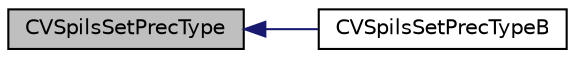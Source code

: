 digraph "CVSpilsSetPrecType"
{
  edge [fontname="Helvetica",fontsize="10",labelfontname="Helvetica",labelfontsize="10"];
  node [fontname="Helvetica",fontsize="10",shape=record];
  rankdir="LR";
  Node78 [label="CVSpilsSetPrecType",height=0.2,width=0.4,color="black", fillcolor="grey75", style="filled", fontcolor="black"];
  Node78 -> Node79 [dir="back",color="midnightblue",fontsize="10",style="solid",fontname="Helvetica"];
  Node79 [label="CVSpilsSetPrecTypeB",height=0.2,width=0.4,color="black", fillcolor="white", style="filled",URL="$d9/d0d/cvodes__spils_8c.html#a9c634e7027cb511d1dbae77e041e3465"];
}
